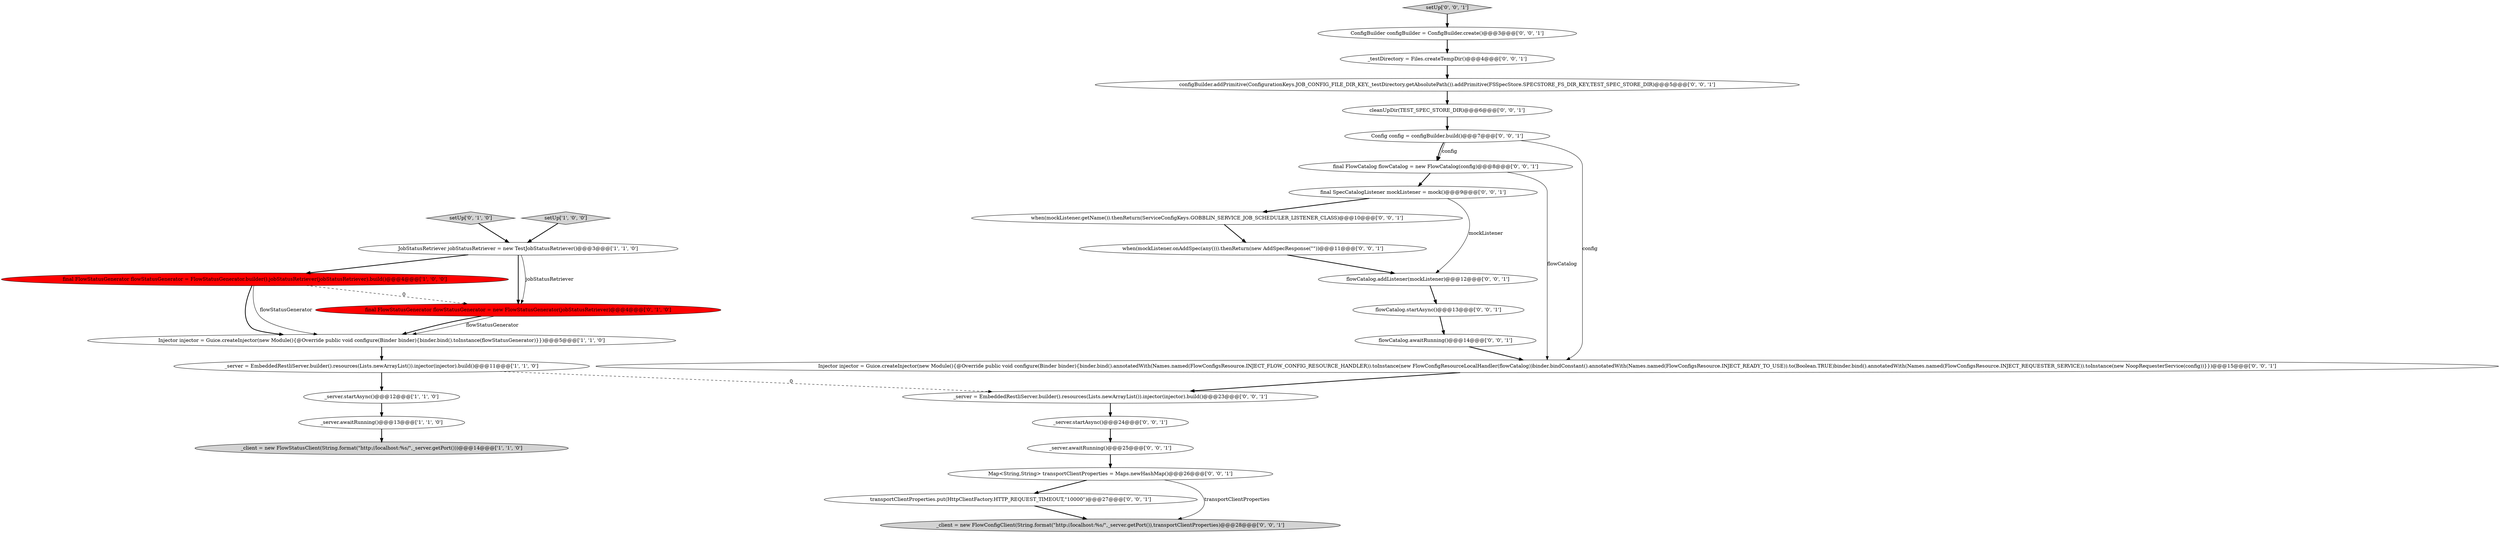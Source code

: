 digraph {
27 [style = filled, label = "Config config = configBuilder.build()@@@7@@@['0', '0', '1']", fillcolor = white, shape = ellipse image = "AAA0AAABBB3BBB"];
17 [style = filled, label = "transportClientProperties.put(HttpClientFactory.HTTP_REQUEST_TIMEOUT,\"10000\")@@@27@@@['0', '0', '1']", fillcolor = white, shape = ellipse image = "AAA0AAABBB3BBB"];
9 [style = filled, label = "setUp['0', '1', '0']", fillcolor = lightgray, shape = diamond image = "AAA0AAABBB2BBB"];
29 [style = filled, label = "_server.awaitRunning()@@@25@@@['0', '0', '1']", fillcolor = white, shape = ellipse image = "AAA0AAABBB3BBB"];
16 [style = filled, label = "flowCatalog.addListener(mockListener)@@@12@@@['0', '0', '1']", fillcolor = white, shape = ellipse image = "AAA0AAABBB3BBB"];
6 [style = filled, label = "_server.awaitRunning()@@@13@@@['1', '1', '0']", fillcolor = white, shape = ellipse image = "AAA0AAABBB1BBB"];
24 [style = filled, label = "ConfigBuilder configBuilder = ConfigBuilder.create()@@@3@@@['0', '0', '1']", fillcolor = white, shape = ellipse image = "AAA0AAABBB3BBB"];
11 [style = filled, label = "when(mockListener.onAddSpec(any())).thenReturn(new AddSpecResponse(\"\"))@@@11@@@['0', '0', '1']", fillcolor = white, shape = ellipse image = "AAA0AAABBB3BBB"];
8 [style = filled, label = "final FlowStatusGenerator flowStatusGenerator = new FlowStatusGenerator(jobStatusRetriever)@@@4@@@['0', '1', '0']", fillcolor = red, shape = ellipse image = "AAA1AAABBB2BBB"];
3 [style = filled, label = "Injector injector = Guice.createInjector(new Module(){@Override public void configure(Binder binder){binder.bind().toInstance(flowStatusGenerator)}})@@@5@@@['1', '1', '0']", fillcolor = white, shape = ellipse image = "AAA0AAABBB1BBB"];
15 [style = filled, label = "_client = new FlowConfigClient(String.format(\"http://localhost:%s/\",_server.getPort()),transportClientProperties)@@@28@@@['0', '0', '1']", fillcolor = lightgray, shape = ellipse image = "AAA0AAABBB3BBB"];
18 [style = filled, label = "flowCatalog.awaitRunning()@@@14@@@['0', '0', '1']", fillcolor = white, shape = ellipse image = "AAA0AAABBB3BBB"];
1 [style = filled, label = "setUp['1', '0', '0']", fillcolor = lightgray, shape = diamond image = "AAA0AAABBB1BBB"];
0 [style = filled, label = "final FlowStatusGenerator flowStatusGenerator = FlowStatusGenerator.builder().jobStatusRetriever(jobStatusRetriever).build()@@@4@@@['1', '0', '0']", fillcolor = red, shape = ellipse image = "AAA1AAABBB1BBB"];
22 [style = filled, label = "Map<String,String> transportClientProperties = Maps.newHashMap()@@@26@@@['0', '0', '1']", fillcolor = white, shape = ellipse image = "AAA0AAABBB3BBB"];
5 [style = filled, label = "JobStatusRetriever jobStatusRetriever = new TestJobStatusRetriever()@@@3@@@['1', '1', '0']", fillcolor = white, shape = ellipse image = "AAA0AAABBB1BBB"];
2 [style = filled, label = "_server = EmbeddedRestliServer.builder().resources(Lists.newArrayList()).injector(injector).build()@@@11@@@['1', '1', '0']", fillcolor = white, shape = ellipse image = "AAA0AAABBB1BBB"];
19 [style = filled, label = "Injector injector = Guice.createInjector(new Module(){@Override public void configure(Binder binder){binder.bind().annotatedWith(Names.named(FlowConfigsResource.INJECT_FLOW_CONFIG_RESOURCE_HANDLER)).toInstance(new FlowConfigResourceLocalHandler(flowCatalog))binder.bindConstant().annotatedWith(Names.named(FlowConfigsResource.INJECT_READY_TO_USE)).to(Boolean.TRUE)binder.bind().annotatedWith(Names.named(FlowConfigsResource.INJECT_REQUESTER_SERVICE)).toInstance(new NoopRequesterService(config))}})@@@15@@@['0', '0', '1']", fillcolor = white, shape = ellipse image = "AAA0AAABBB3BBB"];
26 [style = filled, label = "final SpecCatalogListener mockListener = mock()@@@9@@@['0', '0', '1']", fillcolor = white, shape = ellipse image = "AAA0AAABBB3BBB"];
23 [style = filled, label = "_server.startAsync()@@@24@@@['0', '0', '1']", fillcolor = white, shape = ellipse image = "AAA0AAABBB3BBB"];
14 [style = filled, label = "flowCatalog.startAsync()@@@13@@@['0', '0', '1']", fillcolor = white, shape = ellipse image = "AAA0AAABBB3BBB"];
10 [style = filled, label = "cleanUpDir(TEST_SPEC_STORE_DIR)@@@6@@@['0', '0', '1']", fillcolor = white, shape = ellipse image = "AAA0AAABBB3BBB"];
20 [style = filled, label = "configBuilder.addPrimitive(ConfigurationKeys.JOB_CONFIG_FILE_DIR_KEY,_testDirectory.getAbsolutePath()).addPrimitive(FSSpecStore.SPECSTORE_FS_DIR_KEY,TEST_SPEC_STORE_DIR)@@@5@@@['0', '0', '1']", fillcolor = white, shape = ellipse image = "AAA0AAABBB3BBB"];
25 [style = filled, label = "_testDirectory = Files.createTempDir()@@@4@@@['0', '0', '1']", fillcolor = white, shape = ellipse image = "AAA0AAABBB3BBB"];
13 [style = filled, label = "final FlowCatalog flowCatalog = new FlowCatalog(config)@@@8@@@['0', '0', '1']", fillcolor = white, shape = ellipse image = "AAA0AAABBB3BBB"];
28 [style = filled, label = "_server = EmbeddedRestliServer.builder().resources(Lists.newArrayList()).injector(injector).build()@@@23@@@['0', '0', '1']", fillcolor = white, shape = ellipse image = "AAA0AAABBB3BBB"];
4 [style = filled, label = "_client = new FlowStatusClient(String.format(\"http://localhost:%s/\",_server.getPort()))@@@14@@@['1', '1', '0']", fillcolor = lightgray, shape = ellipse image = "AAA0AAABBB1BBB"];
7 [style = filled, label = "_server.startAsync()@@@12@@@['1', '1', '0']", fillcolor = white, shape = ellipse image = "AAA0AAABBB1BBB"];
21 [style = filled, label = "when(mockListener.getName()).thenReturn(ServiceConfigKeys.GOBBLIN_SERVICE_JOB_SCHEDULER_LISTENER_CLASS)@@@10@@@['0', '0', '1']", fillcolor = white, shape = ellipse image = "AAA0AAABBB3BBB"];
12 [style = filled, label = "setUp['0', '0', '1']", fillcolor = lightgray, shape = diamond image = "AAA0AAABBB3BBB"];
1->5 [style = bold, label=""];
0->3 [style = bold, label=""];
27->13 [style = bold, label=""];
11->16 [style = bold, label=""];
5->8 [style = bold, label=""];
0->3 [style = solid, label="flowStatusGenerator"];
22->15 [style = solid, label="transportClientProperties"];
10->27 [style = bold, label=""];
8->3 [style = bold, label=""];
18->19 [style = bold, label=""];
26->16 [style = solid, label="mockListener"];
27->19 [style = solid, label="config"];
12->24 [style = bold, label=""];
27->13 [style = solid, label="config"];
8->3 [style = solid, label="flowStatusGenerator"];
26->21 [style = bold, label=""];
20->10 [style = bold, label=""];
23->29 [style = bold, label=""];
5->8 [style = solid, label="jobStatusRetriever"];
6->4 [style = bold, label=""];
25->20 [style = bold, label=""];
3->2 [style = bold, label=""];
5->0 [style = bold, label=""];
21->11 [style = bold, label=""];
13->26 [style = bold, label=""];
28->23 [style = bold, label=""];
24->25 [style = bold, label=""];
7->6 [style = bold, label=""];
2->28 [style = dashed, label="0"];
17->15 [style = bold, label=""];
9->5 [style = bold, label=""];
22->17 [style = bold, label=""];
16->14 [style = bold, label=""];
0->8 [style = dashed, label="0"];
14->18 [style = bold, label=""];
13->19 [style = solid, label="flowCatalog"];
19->28 [style = bold, label=""];
2->7 [style = bold, label=""];
29->22 [style = bold, label=""];
}
